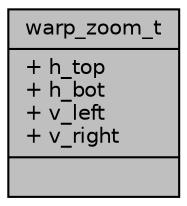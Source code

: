 digraph "warp_zoom_t"
{
 // INTERACTIVE_SVG=YES
 // LATEX_PDF_SIZE
  bgcolor="transparent";
  edge [fontname="Helvetica",fontsize="10",labelfontname="Helvetica",labelfontsize="10"];
  node [fontname="Helvetica",fontsize="10",shape=record];
  Node1 [label="{warp_zoom_t\n|+ h_top\l+ h_bot\l+ v_left\l+ v_right\l|}",height=0.2,width=0.4,color="black", fillcolor="grey75", style="filled", fontcolor="black",tooltip="zoom warp parameter, it is only supported for LDC Rectilinear and wall mount rectilinear with one war..."];
}

